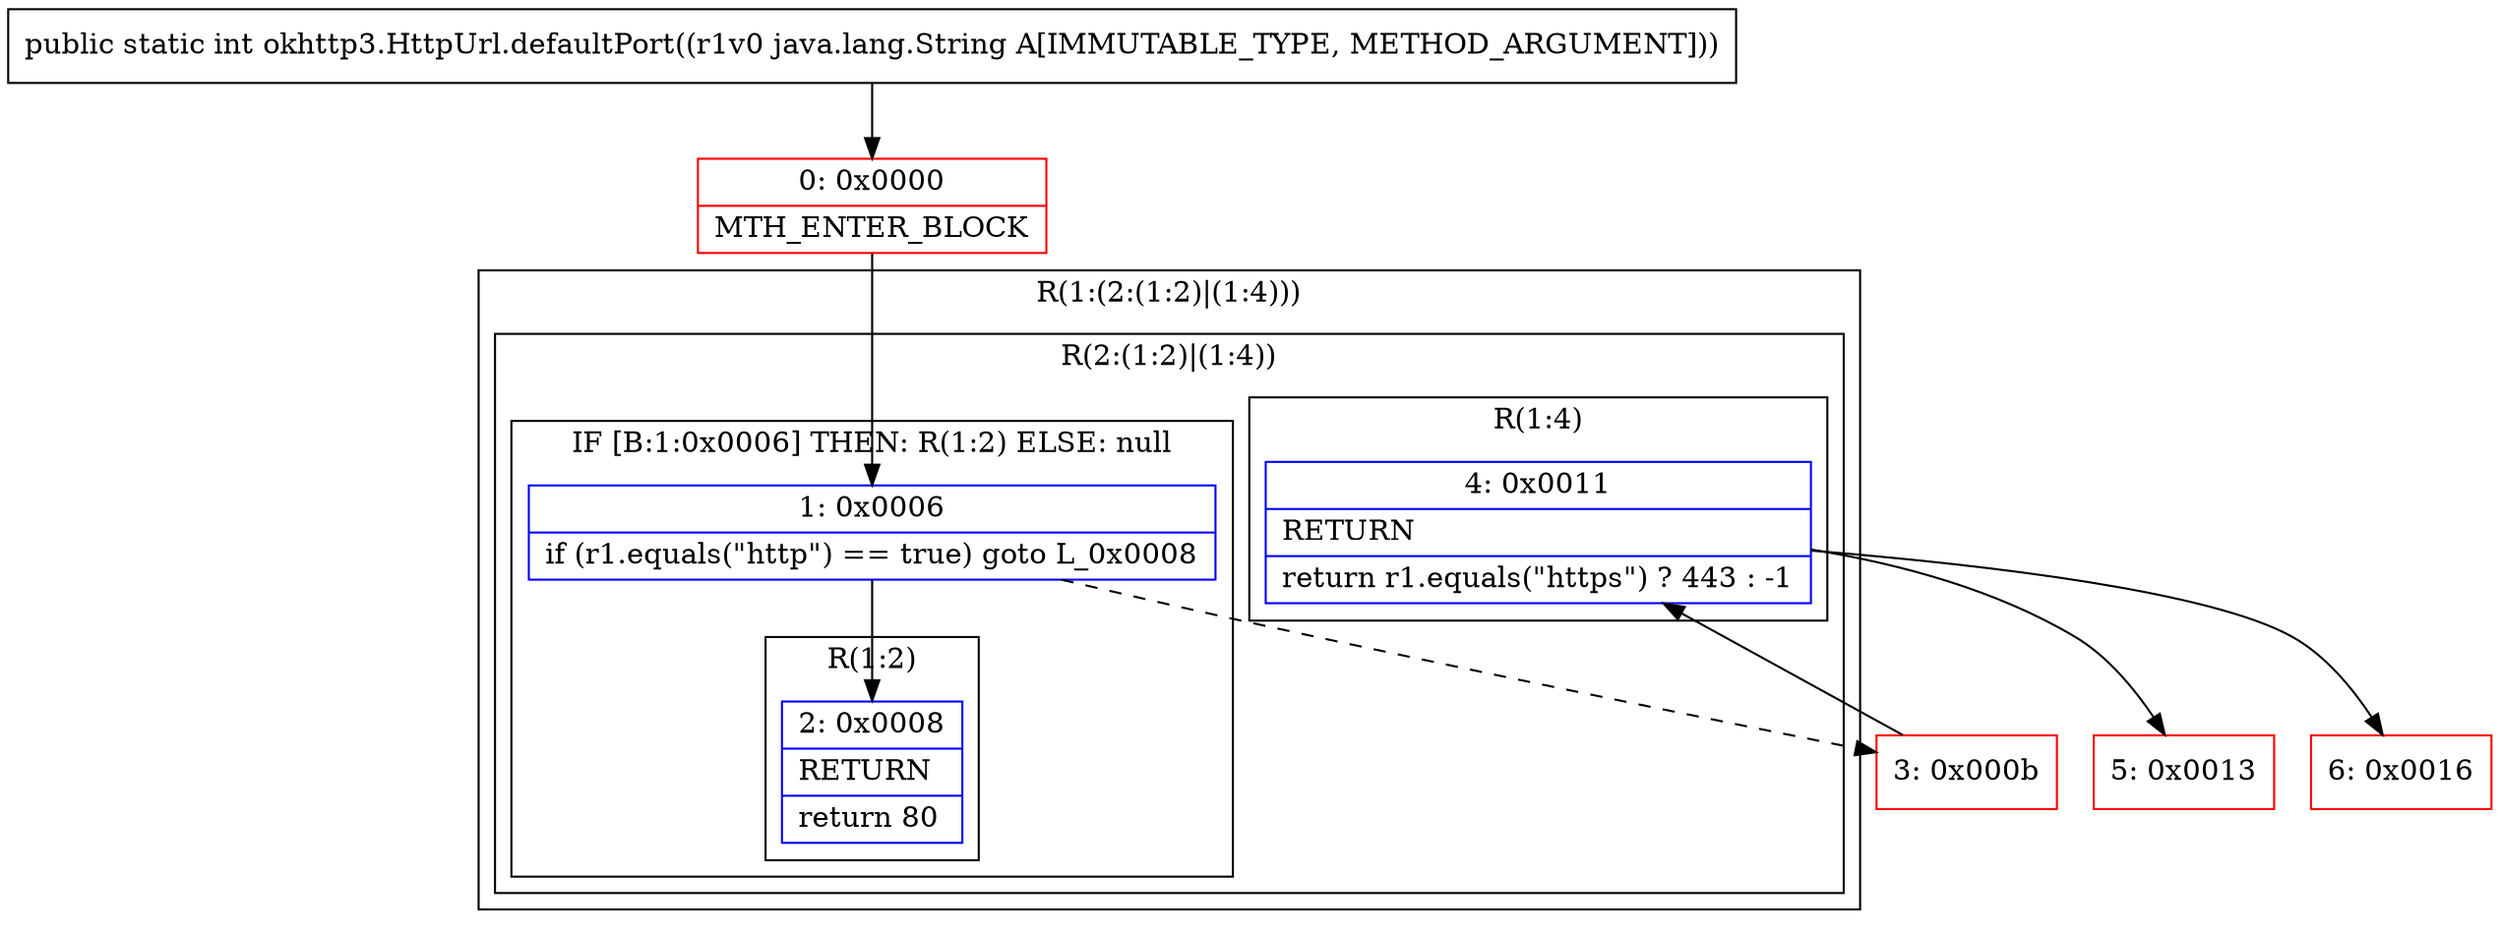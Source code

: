 digraph "CFG forokhttp3.HttpUrl.defaultPort(Ljava\/lang\/String;)I" {
subgraph cluster_Region_899896728 {
label = "R(1:(2:(1:2)|(1:4)))";
node [shape=record,color=blue];
subgraph cluster_Region_1699366967 {
label = "R(2:(1:2)|(1:4))";
node [shape=record,color=blue];
subgraph cluster_IfRegion_94011934 {
label = "IF [B:1:0x0006] THEN: R(1:2) ELSE: null";
node [shape=record,color=blue];
Node_1 [shape=record,label="{1\:\ 0x0006|if (r1.equals(\"http\") == true) goto L_0x0008\l}"];
subgraph cluster_Region_2141946224 {
label = "R(1:2)";
node [shape=record,color=blue];
Node_2 [shape=record,label="{2\:\ 0x0008|RETURN\l|return 80\l}"];
}
}
subgraph cluster_Region_1351287944 {
label = "R(1:4)";
node [shape=record,color=blue];
Node_4 [shape=record,label="{4\:\ 0x0011|RETURN\l|return r1.equals(\"https\") ? 443 : \-1\l}"];
}
}
}
Node_0 [shape=record,color=red,label="{0\:\ 0x0000|MTH_ENTER_BLOCK\l}"];
Node_3 [shape=record,color=red,label="{3\:\ 0x000b}"];
Node_5 [shape=record,color=red,label="{5\:\ 0x0013}"];
Node_6 [shape=record,color=red,label="{6\:\ 0x0016}"];
MethodNode[shape=record,label="{public static int okhttp3.HttpUrl.defaultPort((r1v0 java.lang.String A[IMMUTABLE_TYPE, METHOD_ARGUMENT])) }"];
MethodNode -> Node_0;
Node_1 -> Node_2;
Node_1 -> Node_3[style=dashed];
Node_4 -> Node_5;
Node_4 -> Node_6;
Node_0 -> Node_1;
Node_3 -> Node_4;
}

